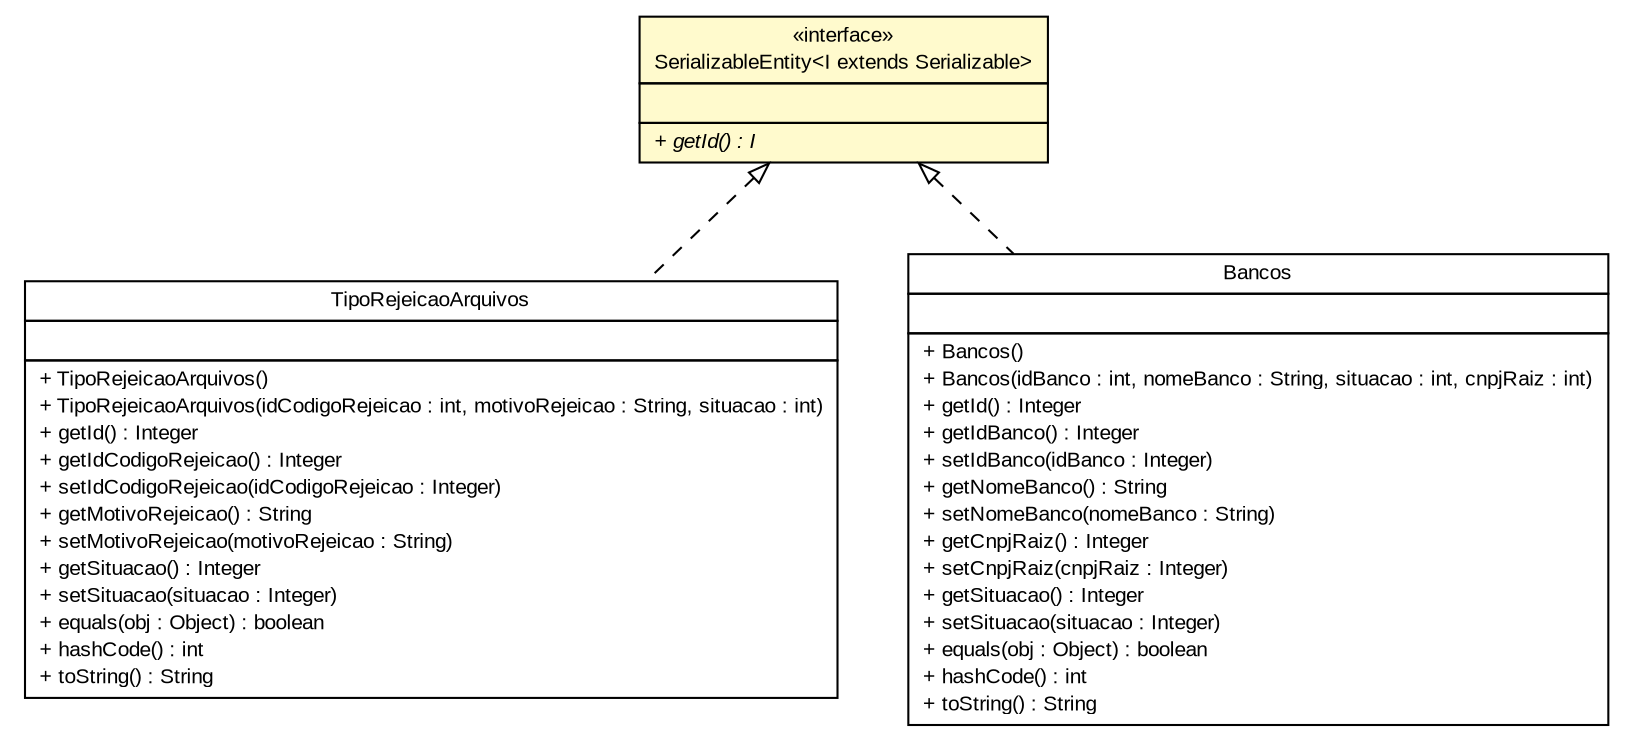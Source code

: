 #!/usr/local/bin/dot
#
# Class diagram 
# Generated by UMLGraph version R5_6 (http://www.umlgraph.org/)
#

digraph G {
	edge [fontname="arial",fontsize=10,labelfontname="arial",labelfontsize=10];
	node [fontname="arial",fontsize=10,shape=plaintext];
	nodesep=0.25;
	ranksep=0.5;
	// br.gov.to.sefaz.common.model.SerializableEntity<I extends java.io.Serializable>
	c1088 [label=<<table title="br.gov.to.sefaz.common.model.SerializableEntity" border="0" cellborder="1" cellspacing="0" cellpadding="2" port="p" bgcolor="lemonChiffon" href="./SerializableEntity.html">
		<tr><td><table border="0" cellspacing="0" cellpadding="1">
<tr><td align="center" balign="center"> &#171;interface&#187; </td></tr>
<tr><td align="center" balign="center"> SerializableEntity&lt;I extends Serializable&gt; </td></tr>
		</table></td></tr>
		<tr><td><table border="0" cellspacing="0" cellpadding="1">
<tr><td align="left" balign="left">  </td></tr>
		</table></td></tr>
		<tr><td><table border="0" cellspacing="0" cellpadding="1">
<tr><td align="left" balign="left"><font face="arial italic" point-size="10.0"> + getId() : I </font></td></tr>
		</table></td></tr>
		</table>>, URL="./SerializableEntity.html", fontname="arial", fontcolor="black", fontsize=10.0];
	// br.gov.to.sefaz.arr.model.entity.TipoRejeicaoArquivos
	c1104 [label=<<table title="br.gov.to.sefaz.arr.model.entity.TipoRejeicaoArquivos" border="0" cellborder="1" cellspacing="0" cellpadding="2" port="p" href="../../arr/model/entity/TipoRejeicaoArquivos.html">
		<tr><td><table border="0" cellspacing="0" cellpadding="1">
<tr><td align="center" balign="center"> TipoRejeicaoArquivos </td></tr>
		</table></td></tr>
		<tr><td><table border="0" cellspacing="0" cellpadding="1">
<tr><td align="left" balign="left">  </td></tr>
		</table></td></tr>
		<tr><td><table border="0" cellspacing="0" cellpadding="1">
<tr><td align="left" balign="left"> + TipoRejeicaoArquivos() </td></tr>
<tr><td align="left" balign="left"> + TipoRejeicaoArquivos(idCodigoRejeicao : int, motivoRejeicao : String, situacao : int) </td></tr>
<tr><td align="left" balign="left"> + getId() : Integer </td></tr>
<tr><td align="left" balign="left"> + getIdCodigoRejeicao() : Integer </td></tr>
<tr><td align="left" balign="left"> + setIdCodigoRejeicao(idCodigoRejeicao : Integer) </td></tr>
<tr><td align="left" balign="left"> + getMotivoRejeicao() : String </td></tr>
<tr><td align="left" balign="left"> + setMotivoRejeicao(motivoRejeicao : String) </td></tr>
<tr><td align="left" balign="left"> + getSituacao() : Integer </td></tr>
<tr><td align="left" balign="left"> + setSituacao(situacao : Integer) </td></tr>
<tr><td align="left" balign="left"> + equals(obj : Object) : boolean </td></tr>
<tr><td align="left" balign="left"> + hashCode() : int </td></tr>
<tr><td align="left" balign="left"> + toString() : String </td></tr>
		</table></td></tr>
		</table>>, URL="../../arr/model/entity/TipoRejeicaoArquivos.html", fontname="arial", fontcolor="black", fontsize=10.0];
	// br.gov.to.sefaz.arr.model.entity.Bancos
	c1105 [label=<<table title="br.gov.to.sefaz.arr.model.entity.Bancos" border="0" cellborder="1" cellspacing="0" cellpadding="2" port="p" href="../../arr/model/entity/Bancos.html">
		<tr><td><table border="0" cellspacing="0" cellpadding="1">
<tr><td align="center" balign="center"> Bancos </td></tr>
		</table></td></tr>
		<tr><td><table border="0" cellspacing="0" cellpadding="1">
<tr><td align="left" balign="left">  </td></tr>
		</table></td></tr>
		<tr><td><table border="0" cellspacing="0" cellpadding="1">
<tr><td align="left" balign="left"> + Bancos() </td></tr>
<tr><td align="left" balign="left"> + Bancos(idBanco : int, nomeBanco : String, situacao : int, cnpjRaiz : int) </td></tr>
<tr><td align="left" balign="left"> + getId() : Integer </td></tr>
<tr><td align="left" balign="left"> + getIdBanco() : Integer </td></tr>
<tr><td align="left" balign="left"> + setIdBanco(idBanco : Integer) </td></tr>
<tr><td align="left" balign="left"> + getNomeBanco() : String </td></tr>
<tr><td align="left" balign="left"> + setNomeBanco(nomeBanco : String) </td></tr>
<tr><td align="left" balign="left"> + getCnpjRaiz() : Integer </td></tr>
<tr><td align="left" balign="left"> + setCnpjRaiz(cnpjRaiz : Integer) </td></tr>
<tr><td align="left" balign="left"> + getSituacao() : Integer </td></tr>
<tr><td align="left" balign="left"> + setSituacao(situacao : Integer) </td></tr>
<tr><td align="left" balign="left"> + equals(obj : Object) : boolean </td></tr>
<tr><td align="left" balign="left"> + hashCode() : int </td></tr>
<tr><td align="left" balign="left"> + toString() : String </td></tr>
		</table></td></tr>
		</table>>, URL="../../arr/model/entity/Bancos.html", fontname="arial", fontcolor="black", fontsize=10.0];
	//br.gov.to.sefaz.arr.model.entity.TipoRejeicaoArquivos implements br.gov.to.sefaz.common.model.SerializableEntity<I extends java.io.Serializable>
	c1088:p -> c1104:p [dir=back,arrowtail=empty,style=dashed];
	//br.gov.to.sefaz.arr.model.entity.Bancos implements br.gov.to.sefaz.common.model.SerializableEntity<I extends java.io.Serializable>
	c1088:p -> c1105:p [dir=back,arrowtail=empty,style=dashed];
}

